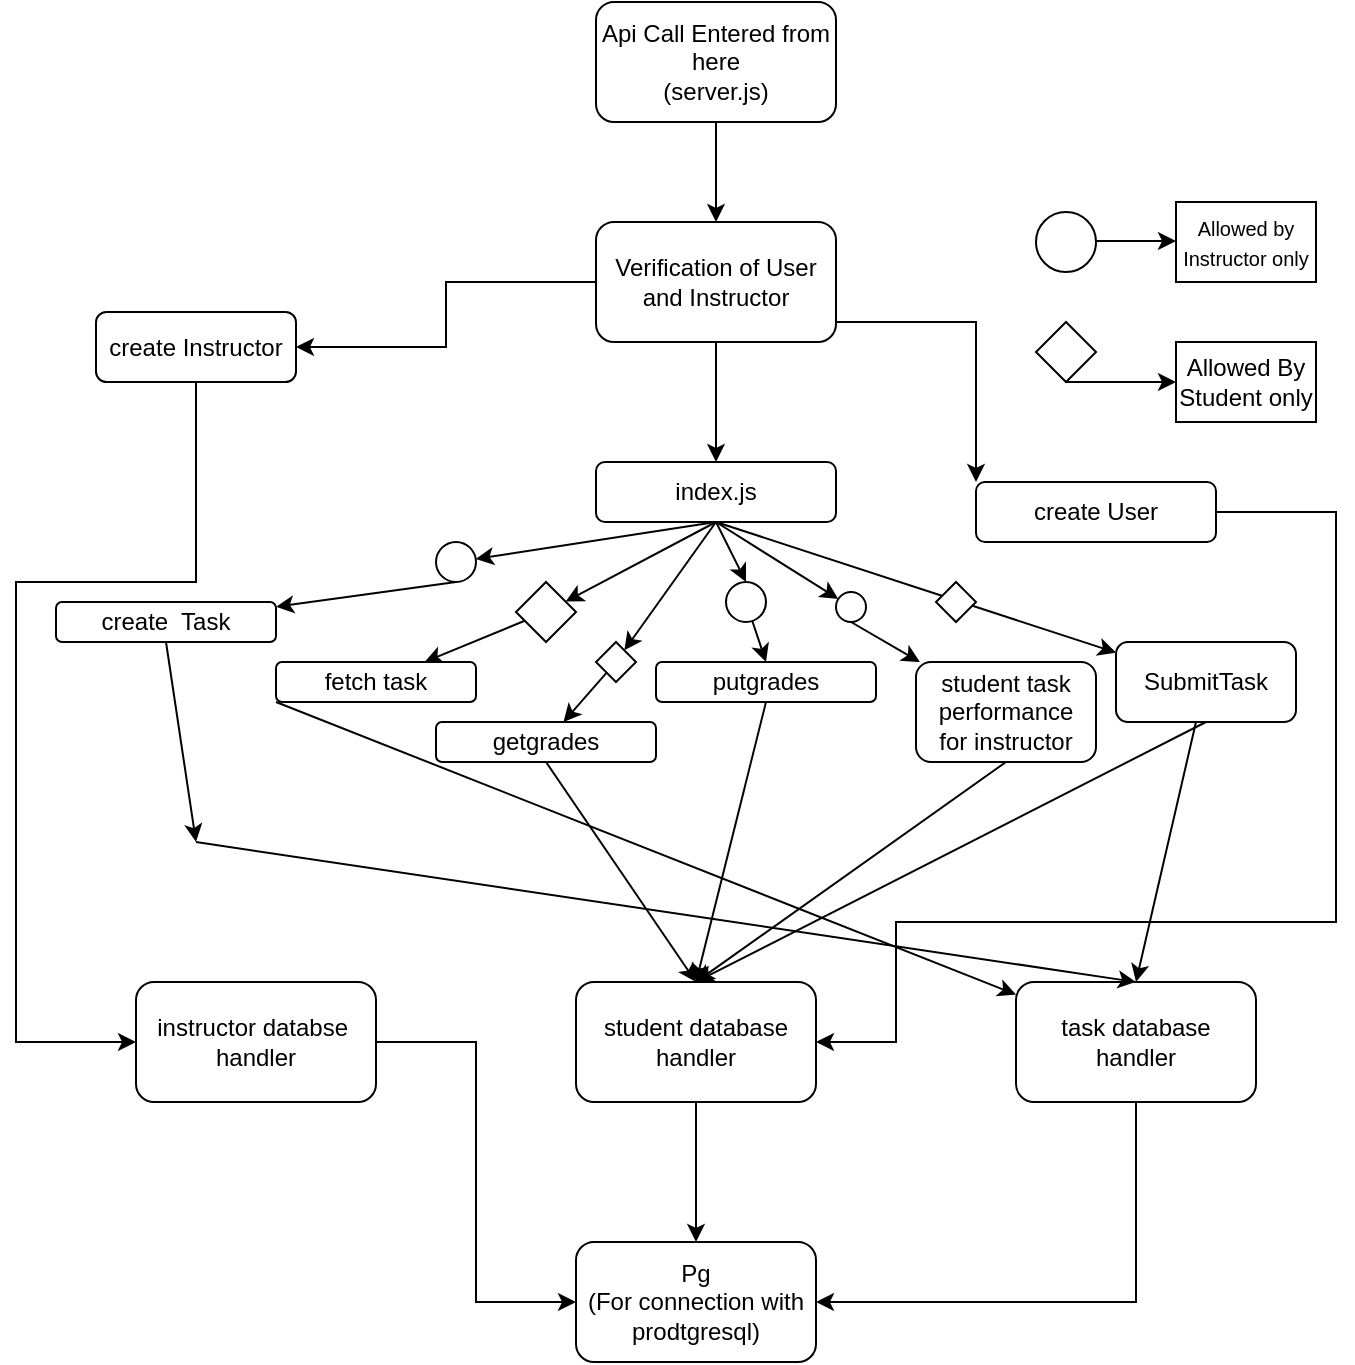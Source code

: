 <mxfile version="13.5.3" type="device"><diagram id="To8EbIUCO1EOyzG-bjYK" name="Page-1"><mxGraphModel dx="682" dy="488" grid="1" gridSize="10" guides="1" tooltips="1" connect="1" arrows="1" fold="1" page="1" pageScale="1" pageWidth="850" pageHeight="1100" math="0" shadow="0"><root><mxCell id="0"/><mxCell id="1" parent="0"/><mxCell id="P4rewkRWY7gK8YSBbPWE-1" value="Api Call Entered from here&lt;br&gt;(server.js)" style="rounded=1;whiteSpace=wrap;html=1;" vertex="1" parent="1"><mxGeometry x="350" y="10" width="120" height="60" as="geometry"/></mxCell><mxCell id="P4rewkRWY7gK8YSBbPWE-2" value="" style="endArrow=classic;html=1;exitX=0.5;exitY=1;exitDx=0;exitDy=0;" edge="1" parent="1" source="P4rewkRWY7gK8YSBbPWE-1" target="P4rewkRWY7gK8YSBbPWE-3"><mxGeometry width="50" height="50" relative="1" as="geometry"><mxPoint x="400" y="310" as="sourcePoint"/><mxPoint x="410" y="140" as="targetPoint"/></mxGeometry></mxCell><mxCell id="P4rewkRWY7gK8YSBbPWE-52" style="edgeStyle=orthogonalEdgeStyle;rounded=0;orthogonalLoop=1;jettySize=auto;html=1;entryX=1;entryY=0.5;entryDx=0;entryDy=0;" edge="1" parent="1" source="P4rewkRWY7gK8YSBbPWE-3" target="P4rewkRWY7gK8YSBbPWE-48"><mxGeometry relative="1" as="geometry"/></mxCell><mxCell id="P4rewkRWY7gK8YSBbPWE-55" style="edgeStyle=orthogonalEdgeStyle;rounded=0;orthogonalLoop=1;jettySize=auto;html=1;" edge="1" parent="1" source="P4rewkRWY7gK8YSBbPWE-3" target="P4rewkRWY7gK8YSBbPWE-54"><mxGeometry relative="1" as="geometry"><Array as="points"><mxPoint x="540" y="170"/></Array></mxGeometry></mxCell><mxCell id="P4rewkRWY7gK8YSBbPWE-3" value="Verification of User and Instructor" style="rounded=1;whiteSpace=wrap;html=1;" vertex="1" parent="1"><mxGeometry x="350" y="120" width="120" height="60" as="geometry"/></mxCell><mxCell id="P4rewkRWY7gK8YSBbPWE-4" value="" style="endArrow=classic;html=1;exitX=0.5;exitY=1;exitDx=0;exitDy=0;" edge="1" parent="1" source="P4rewkRWY7gK8YSBbPWE-3" target="P4rewkRWY7gK8YSBbPWE-5"><mxGeometry width="50" height="50" relative="1" as="geometry"><mxPoint x="350" y="300" as="sourcePoint"/><mxPoint x="410" y="220" as="targetPoint"/></mxGeometry></mxCell><mxCell id="P4rewkRWY7gK8YSBbPWE-5" value="index.js" style="rounded=1;whiteSpace=wrap;html=1;" vertex="1" parent="1"><mxGeometry x="350" y="240" width="120" height="30" as="geometry"/></mxCell><mxCell id="P4rewkRWY7gK8YSBbPWE-6" value="" style="endArrow=classic;html=1;exitX=0.5;exitY=1;exitDx=0;exitDy=0;" edge="1" parent="1" source="P4rewkRWY7gK8YSBbPWE-30" target="P4rewkRWY7gK8YSBbPWE-7"><mxGeometry width="50" height="50" relative="1" as="geometry"><mxPoint x="350" y="300" as="sourcePoint"/><mxPoint x="80" y="320" as="targetPoint"/></mxGeometry></mxCell><mxCell id="P4rewkRWY7gK8YSBbPWE-7" value="create&amp;nbsp; Task" style="rounded=1;whiteSpace=wrap;html=1;" vertex="1" parent="1"><mxGeometry x="80" y="310" width="110" height="20" as="geometry"/></mxCell><mxCell id="P4rewkRWY7gK8YSBbPWE-8" value="" style="endArrow=classic;html=1;" edge="1" parent="1" source="P4rewkRWY7gK8YSBbPWE-36" target="P4rewkRWY7gK8YSBbPWE-9"><mxGeometry width="50" height="50" relative="1" as="geometry"><mxPoint x="410" y="270" as="sourcePoint"/><mxPoint x="240" y="320" as="targetPoint"/></mxGeometry></mxCell><mxCell id="P4rewkRWY7gK8YSBbPWE-9" value="fetch task" style="rounded=1;whiteSpace=wrap;html=1;" vertex="1" parent="1"><mxGeometry x="190" y="340" width="100" height="20" as="geometry"/></mxCell><mxCell id="P4rewkRWY7gK8YSBbPWE-10" value="" style="endArrow=classic;html=1;" edge="1" parent="1" source="P4rewkRWY7gK8YSBbPWE-38" target="P4rewkRWY7gK8YSBbPWE-11"><mxGeometry width="50" height="50" relative="1" as="geometry"><mxPoint x="410" y="270" as="sourcePoint"/><mxPoint x="360" y="320" as="targetPoint"/></mxGeometry></mxCell><mxCell id="P4rewkRWY7gK8YSBbPWE-11" value="getgrades" style="rounded=1;whiteSpace=wrap;html=1;" vertex="1" parent="1"><mxGeometry x="270" y="370" width="110" height="20" as="geometry"/></mxCell><mxCell id="P4rewkRWY7gK8YSBbPWE-12" value="putgrades" style="rounded=1;whiteSpace=wrap;html=1;" vertex="1" parent="1"><mxGeometry x="380" y="340" width="110" height="20" as="geometry"/></mxCell><mxCell id="P4rewkRWY7gK8YSBbPWE-13" value="" style="endArrow=classic;html=1;entryX=0.5;entryY=0;entryDx=0;entryDy=0;" edge="1" parent="1" source="P4rewkRWY7gK8YSBbPWE-32" target="P4rewkRWY7gK8YSBbPWE-12"><mxGeometry width="50" height="50" relative="1" as="geometry"><mxPoint x="410" y="270" as="sourcePoint"/><mxPoint x="390" y="250" as="targetPoint"/></mxGeometry></mxCell><mxCell id="P4rewkRWY7gK8YSBbPWE-14" value="" style="endArrow=classic;html=1;exitX=0.5;exitY=1;exitDx=0;exitDy=0;" edge="1" parent="1" source="P4rewkRWY7gK8YSBbPWE-34" target="P4rewkRWY7gK8YSBbPWE-15"><mxGeometry width="50" height="50" relative="1" as="geometry"><mxPoint x="340" y="300" as="sourcePoint"/><mxPoint x="600" y="320" as="targetPoint"/></mxGeometry></mxCell><mxCell id="P4rewkRWY7gK8YSBbPWE-15" value="student task performance&lt;br&gt;for instructor" style="rounded=1;whiteSpace=wrap;html=1;" vertex="1" parent="1"><mxGeometry x="510" y="340" width="90" height="50" as="geometry"/></mxCell><mxCell id="P4rewkRWY7gK8YSBbPWE-16" value="" style="endArrow=classic;html=1;" edge="1" parent="1" target="P4rewkRWY7gK8YSBbPWE-17"><mxGeometry width="50" height="50" relative="1" as="geometry"><mxPoint x="410" y="270" as="sourcePoint"/><mxPoint x="660" y="330" as="targetPoint"/></mxGeometry></mxCell><mxCell id="P4rewkRWY7gK8YSBbPWE-17" value="SubmitTask" style="rounded=1;whiteSpace=wrap;html=1;" vertex="1" parent="1"><mxGeometry x="610" y="330" width="90" height="40" as="geometry"/></mxCell><mxCell id="P4rewkRWY7gK8YSBbPWE-58" style="edgeStyle=orthogonalEdgeStyle;rounded=0;orthogonalLoop=1;jettySize=auto;html=1;entryX=0;entryY=0.5;entryDx=0;entryDy=0;" edge="1" parent="1" source="P4rewkRWY7gK8YSBbPWE-18" target="P4rewkRWY7gK8YSBbPWE-57"><mxGeometry relative="1" as="geometry"/></mxCell><mxCell id="P4rewkRWY7gK8YSBbPWE-18" value="instructor databse&amp;nbsp;&lt;br&gt;handler" style="rounded=1;whiteSpace=wrap;html=1;" vertex="1" parent="1"><mxGeometry x="120" y="500" width="120" height="60" as="geometry"/></mxCell><mxCell id="P4rewkRWY7gK8YSBbPWE-59" style="edgeStyle=orthogonalEdgeStyle;rounded=0;orthogonalLoop=1;jettySize=auto;html=1;" edge="1" parent="1" source="P4rewkRWY7gK8YSBbPWE-19" target="P4rewkRWY7gK8YSBbPWE-57"><mxGeometry relative="1" as="geometry"/></mxCell><mxCell id="P4rewkRWY7gK8YSBbPWE-19" value="student database handler" style="rounded=1;whiteSpace=wrap;html=1;" vertex="1" parent="1"><mxGeometry x="340" y="500" width="120" height="60" as="geometry"/></mxCell><mxCell id="P4rewkRWY7gK8YSBbPWE-60" style="edgeStyle=orthogonalEdgeStyle;rounded=0;orthogonalLoop=1;jettySize=auto;html=1;entryX=1;entryY=0.5;entryDx=0;entryDy=0;exitX=0.5;exitY=1;exitDx=0;exitDy=0;" edge="1" parent="1" source="P4rewkRWY7gK8YSBbPWE-21" target="P4rewkRWY7gK8YSBbPWE-57"><mxGeometry relative="1" as="geometry"/></mxCell><mxCell id="P4rewkRWY7gK8YSBbPWE-21" value="task database handler" style="rounded=1;whiteSpace=wrap;html=1;" vertex="1" parent="1"><mxGeometry x="560" y="500" width="120" height="60" as="geometry"/></mxCell><mxCell id="P4rewkRWY7gK8YSBbPWE-22" value="" style="endArrow=classic;html=1;exitX=0.5;exitY=1;exitDx=0;exitDy=0;" edge="1" parent="1" source="P4rewkRWY7gK8YSBbPWE-7"><mxGeometry width="50" height="50" relative="1" as="geometry"><mxPoint x="340" y="530" as="sourcePoint"/><mxPoint x="150" y="430" as="targetPoint"/></mxGeometry></mxCell><mxCell id="P4rewkRWY7gK8YSBbPWE-23" value="" style="endArrow=classic;html=1;exitX=0;exitY=1;exitDx=0;exitDy=0;" edge="1" parent="1" source="P4rewkRWY7gK8YSBbPWE-9" target="P4rewkRWY7gK8YSBbPWE-21"><mxGeometry width="50" height="50" relative="1" as="geometry"><mxPoint x="340" y="530" as="sourcePoint"/><mxPoint x="390" y="480" as="targetPoint"/></mxGeometry></mxCell><mxCell id="P4rewkRWY7gK8YSBbPWE-24" value="" style="endArrow=classic;html=1;entryX=0.5;entryY=0;entryDx=0;entryDy=0;exitX=0.5;exitY=1;exitDx=0;exitDy=0;" edge="1" parent="1" source="P4rewkRWY7gK8YSBbPWE-12" target="P4rewkRWY7gK8YSBbPWE-19"><mxGeometry width="50" height="50" relative="1" as="geometry"><mxPoint x="340" y="530" as="sourcePoint"/><mxPoint x="390" y="480" as="targetPoint"/></mxGeometry></mxCell><mxCell id="P4rewkRWY7gK8YSBbPWE-25" value="" style="endArrow=classic;html=1;exitX=0.5;exitY=1;exitDx=0;exitDy=0;" edge="1" parent="1" source="P4rewkRWY7gK8YSBbPWE-11"><mxGeometry width="50" height="50" relative="1" as="geometry"><mxPoint x="340" y="530" as="sourcePoint"/><mxPoint x="400" y="500" as="targetPoint"/></mxGeometry></mxCell><mxCell id="P4rewkRWY7gK8YSBbPWE-26" value="" style="endArrow=classic;html=1;entryX=0.5;entryY=0;entryDx=0;entryDy=0;" edge="1" parent="1" target="P4rewkRWY7gK8YSBbPWE-21"><mxGeometry width="50" height="50" relative="1" as="geometry"><mxPoint x="150" y="430" as="sourcePoint"/><mxPoint x="410" y="440" as="targetPoint"/></mxGeometry></mxCell><mxCell id="P4rewkRWY7gK8YSBbPWE-27" value="" style="endArrow=classic;html=1;exitX=0.5;exitY=1;exitDx=0;exitDy=0;entryX=0.5;entryY=0;entryDx=0;entryDy=0;" edge="1" parent="1" source="P4rewkRWY7gK8YSBbPWE-15" target="P4rewkRWY7gK8YSBbPWE-19"><mxGeometry width="50" height="50" relative="1" as="geometry"><mxPoint x="360" y="490" as="sourcePoint"/><mxPoint x="410" y="440" as="targetPoint"/></mxGeometry></mxCell><mxCell id="P4rewkRWY7gK8YSBbPWE-28" value="" style="endArrow=classic;html=1;exitX=0.5;exitY=1;exitDx=0;exitDy=0;entryX=0.5;entryY=0;entryDx=0;entryDy=0;" edge="1" parent="1" source="P4rewkRWY7gK8YSBbPWE-17" target="P4rewkRWY7gK8YSBbPWE-19"><mxGeometry width="50" height="50" relative="1" as="geometry"><mxPoint x="360" y="490" as="sourcePoint"/><mxPoint x="410" y="440" as="targetPoint"/></mxGeometry></mxCell><mxCell id="P4rewkRWY7gK8YSBbPWE-29" value="" style="endArrow=classic;html=1;entryX=0.5;entryY=0;entryDx=0;entryDy=0;" edge="1" parent="1" target="P4rewkRWY7gK8YSBbPWE-21"><mxGeometry width="50" height="50" relative="1" as="geometry"><mxPoint x="650" y="370" as="sourcePoint"/><mxPoint x="410" y="440" as="targetPoint"/></mxGeometry></mxCell><mxCell id="P4rewkRWY7gK8YSBbPWE-30" value="" style="ellipse;whiteSpace=wrap;html=1;aspect=fixed;" vertex="1" parent="1"><mxGeometry x="270" y="280" width="20" height="20" as="geometry"/></mxCell><mxCell id="P4rewkRWY7gK8YSBbPWE-31" value="" style="endArrow=classic;html=1;exitX=0.5;exitY=1;exitDx=0;exitDy=0;" edge="1" parent="1" source="P4rewkRWY7gK8YSBbPWE-5" target="P4rewkRWY7gK8YSBbPWE-30"><mxGeometry width="50" height="50" relative="1" as="geometry"><mxPoint x="410" y="270" as="sourcePoint"/><mxPoint x="190" y="310" as="targetPoint"/></mxGeometry></mxCell><mxCell id="P4rewkRWY7gK8YSBbPWE-32" value="" style="ellipse;whiteSpace=wrap;html=1;aspect=fixed;" vertex="1" parent="1"><mxGeometry x="415" y="300" width="20" height="20" as="geometry"/></mxCell><mxCell id="P4rewkRWY7gK8YSBbPWE-33" value="" style="endArrow=classic;html=1;entryX=0.5;entryY=0;entryDx=0;entryDy=0;" edge="1" parent="1" target="P4rewkRWY7gK8YSBbPWE-32"><mxGeometry width="50" height="50" relative="1" as="geometry"><mxPoint x="410" y="270" as="sourcePoint"/><mxPoint x="435" y="340" as="targetPoint"/></mxGeometry></mxCell><mxCell id="P4rewkRWY7gK8YSBbPWE-34" value="" style="ellipse;whiteSpace=wrap;html=1;aspect=fixed;" vertex="1" parent="1"><mxGeometry x="470" y="305" width="15" height="15" as="geometry"/></mxCell><mxCell id="P4rewkRWY7gK8YSBbPWE-35" value="" style="endArrow=classic;html=1;exitX=0.5;exitY=1;exitDx=0;exitDy=0;" edge="1" parent="1" source="P4rewkRWY7gK8YSBbPWE-5" target="P4rewkRWY7gK8YSBbPWE-34"><mxGeometry width="50" height="50" relative="1" as="geometry"><mxPoint x="410" y="270" as="sourcePoint"/><mxPoint x="516.842" y="340" as="targetPoint"/></mxGeometry></mxCell><mxCell id="P4rewkRWY7gK8YSBbPWE-36" value="" style="rhombus;whiteSpace=wrap;html=1;" vertex="1" parent="1"><mxGeometry x="310" y="300" width="30" height="30" as="geometry"/></mxCell><mxCell id="P4rewkRWY7gK8YSBbPWE-37" value="" style="endArrow=classic;html=1;" edge="1" parent="1" target="P4rewkRWY7gK8YSBbPWE-36"><mxGeometry width="50" height="50" relative="1" as="geometry"><mxPoint x="410" y="270" as="sourcePoint"/><mxPoint x="261.25" y="340" as="targetPoint"/></mxGeometry></mxCell><mxCell id="P4rewkRWY7gK8YSBbPWE-38" value="" style="rhombus;whiteSpace=wrap;html=1;" vertex="1" parent="1"><mxGeometry x="350" y="330" width="20" height="20" as="geometry"/></mxCell><mxCell id="P4rewkRWY7gK8YSBbPWE-39" value="" style="endArrow=classic;html=1;" edge="1" parent="1" target="P4rewkRWY7gK8YSBbPWE-38"><mxGeometry width="50" height="50" relative="1" as="geometry"><mxPoint x="410" y="270" as="sourcePoint"/><mxPoint x="332.727" y="370" as="targetPoint"/></mxGeometry></mxCell><mxCell id="P4rewkRWY7gK8YSBbPWE-40" value="" style="rhombus;whiteSpace=wrap;html=1;" vertex="1" parent="1"><mxGeometry x="520" y="300" width="20" height="20" as="geometry"/></mxCell><mxCell id="P4rewkRWY7gK8YSBbPWE-42" value="" style="endArrow=classic;html=1;exitX=1;exitY=0.5;exitDx=0;exitDy=0;" edge="1" parent="1"><mxGeometry width="50" height="50" relative="1" as="geometry"><mxPoint x="600" y="129.5" as="sourcePoint"/><mxPoint x="640" y="129.5" as="targetPoint"/></mxGeometry></mxCell><mxCell id="P4rewkRWY7gK8YSBbPWE-43" value="&lt;font size=&quot;1&quot;&gt;Allowed by Instructor only&lt;/font&gt;" style="rounded=0;whiteSpace=wrap;html=1;" vertex="1" parent="1"><mxGeometry x="640" y="110" width="70" height="40" as="geometry"/></mxCell><mxCell id="P4rewkRWY7gK8YSBbPWE-44" value="" style="rhombus;whiteSpace=wrap;html=1;" vertex="1" parent="1"><mxGeometry x="570" y="170" width="30" height="30" as="geometry"/></mxCell><mxCell id="P4rewkRWY7gK8YSBbPWE-45" value="" style="endArrow=classic;html=1;exitX=0.5;exitY=1;exitDx=0;exitDy=0;" edge="1" parent="1" source="P4rewkRWY7gK8YSBbPWE-44" target="P4rewkRWY7gK8YSBbPWE-46"><mxGeometry width="50" height="50" relative="1" as="geometry"><mxPoint x="390" y="370" as="sourcePoint"/><mxPoint x="620" y="270" as="targetPoint"/></mxGeometry></mxCell><mxCell id="P4rewkRWY7gK8YSBbPWE-46" value="Allowed By&lt;br&gt;Student only" style="rounded=0;whiteSpace=wrap;html=1;" vertex="1" parent="1"><mxGeometry x="640" y="180" width="70" height="40" as="geometry"/></mxCell><mxCell id="P4rewkRWY7gK8YSBbPWE-53" style="edgeStyle=orthogonalEdgeStyle;rounded=0;orthogonalLoop=1;jettySize=auto;html=1;entryX=0;entryY=0.5;entryDx=0;entryDy=0;" edge="1" parent="1" source="P4rewkRWY7gK8YSBbPWE-48" target="P4rewkRWY7gK8YSBbPWE-18"><mxGeometry relative="1" as="geometry"><Array as="points"><mxPoint x="150" y="300"/><mxPoint x="60" y="300"/><mxPoint x="60" y="530"/></Array></mxGeometry></mxCell><mxCell id="P4rewkRWY7gK8YSBbPWE-48" value="create Instructor" style="rounded=1;whiteSpace=wrap;html=1;" vertex="1" parent="1"><mxGeometry x="100" y="165" width="100" height="35" as="geometry"/></mxCell><mxCell id="P4rewkRWY7gK8YSBbPWE-51" value="" style="ellipse;whiteSpace=wrap;html=1;aspect=fixed;" vertex="1" parent="1"><mxGeometry x="570" y="115" width="30" height="30" as="geometry"/></mxCell><mxCell id="P4rewkRWY7gK8YSBbPWE-56" style="edgeStyle=orthogonalEdgeStyle;rounded=0;orthogonalLoop=1;jettySize=auto;html=1;entryX=1;entryY=0.5;entryDx=0;entryDy=0;exitX=1;exitY=0.5;exitDx=0;exitDy=0;" edge="1" parent="1" source="P4rewkRWY7gK8YSBbPWE-54" target="P4rewkRWY7gK8YSBbPWE-19"><mxGeometry relative="1" as="geometry"><Array as="points"><mxPoint x="720" y="265"/><mxPoint x="720" y="470"/><mxPoint x="500" y="470"/><mxPoint x="500" y="530"/></Array></mxGeometry></mxCell><mxCell id="P4rewkRWY7gK8YSBbPWE-54" value="create User" style="rounded=1;whiteSpace=wrap;html=1;" vertex="1" parent="1"><mxGeometry x="540" y="250" width="120" height="30" as="geometry"/></mxCell><mxCell id="P4rewkRWY7gK8YSBbPWE-57" value="Pg&lt;br&gt;(For connection with prodtgresql)" style="rounded=1;whiteSpace=wrap;html=1;" vertex="1" parent="1"><mxGeometry x="340" y="630" width="120" height="60" as="geometry"/></mxCell></root></mxGraphModel></diagram></mxfile>